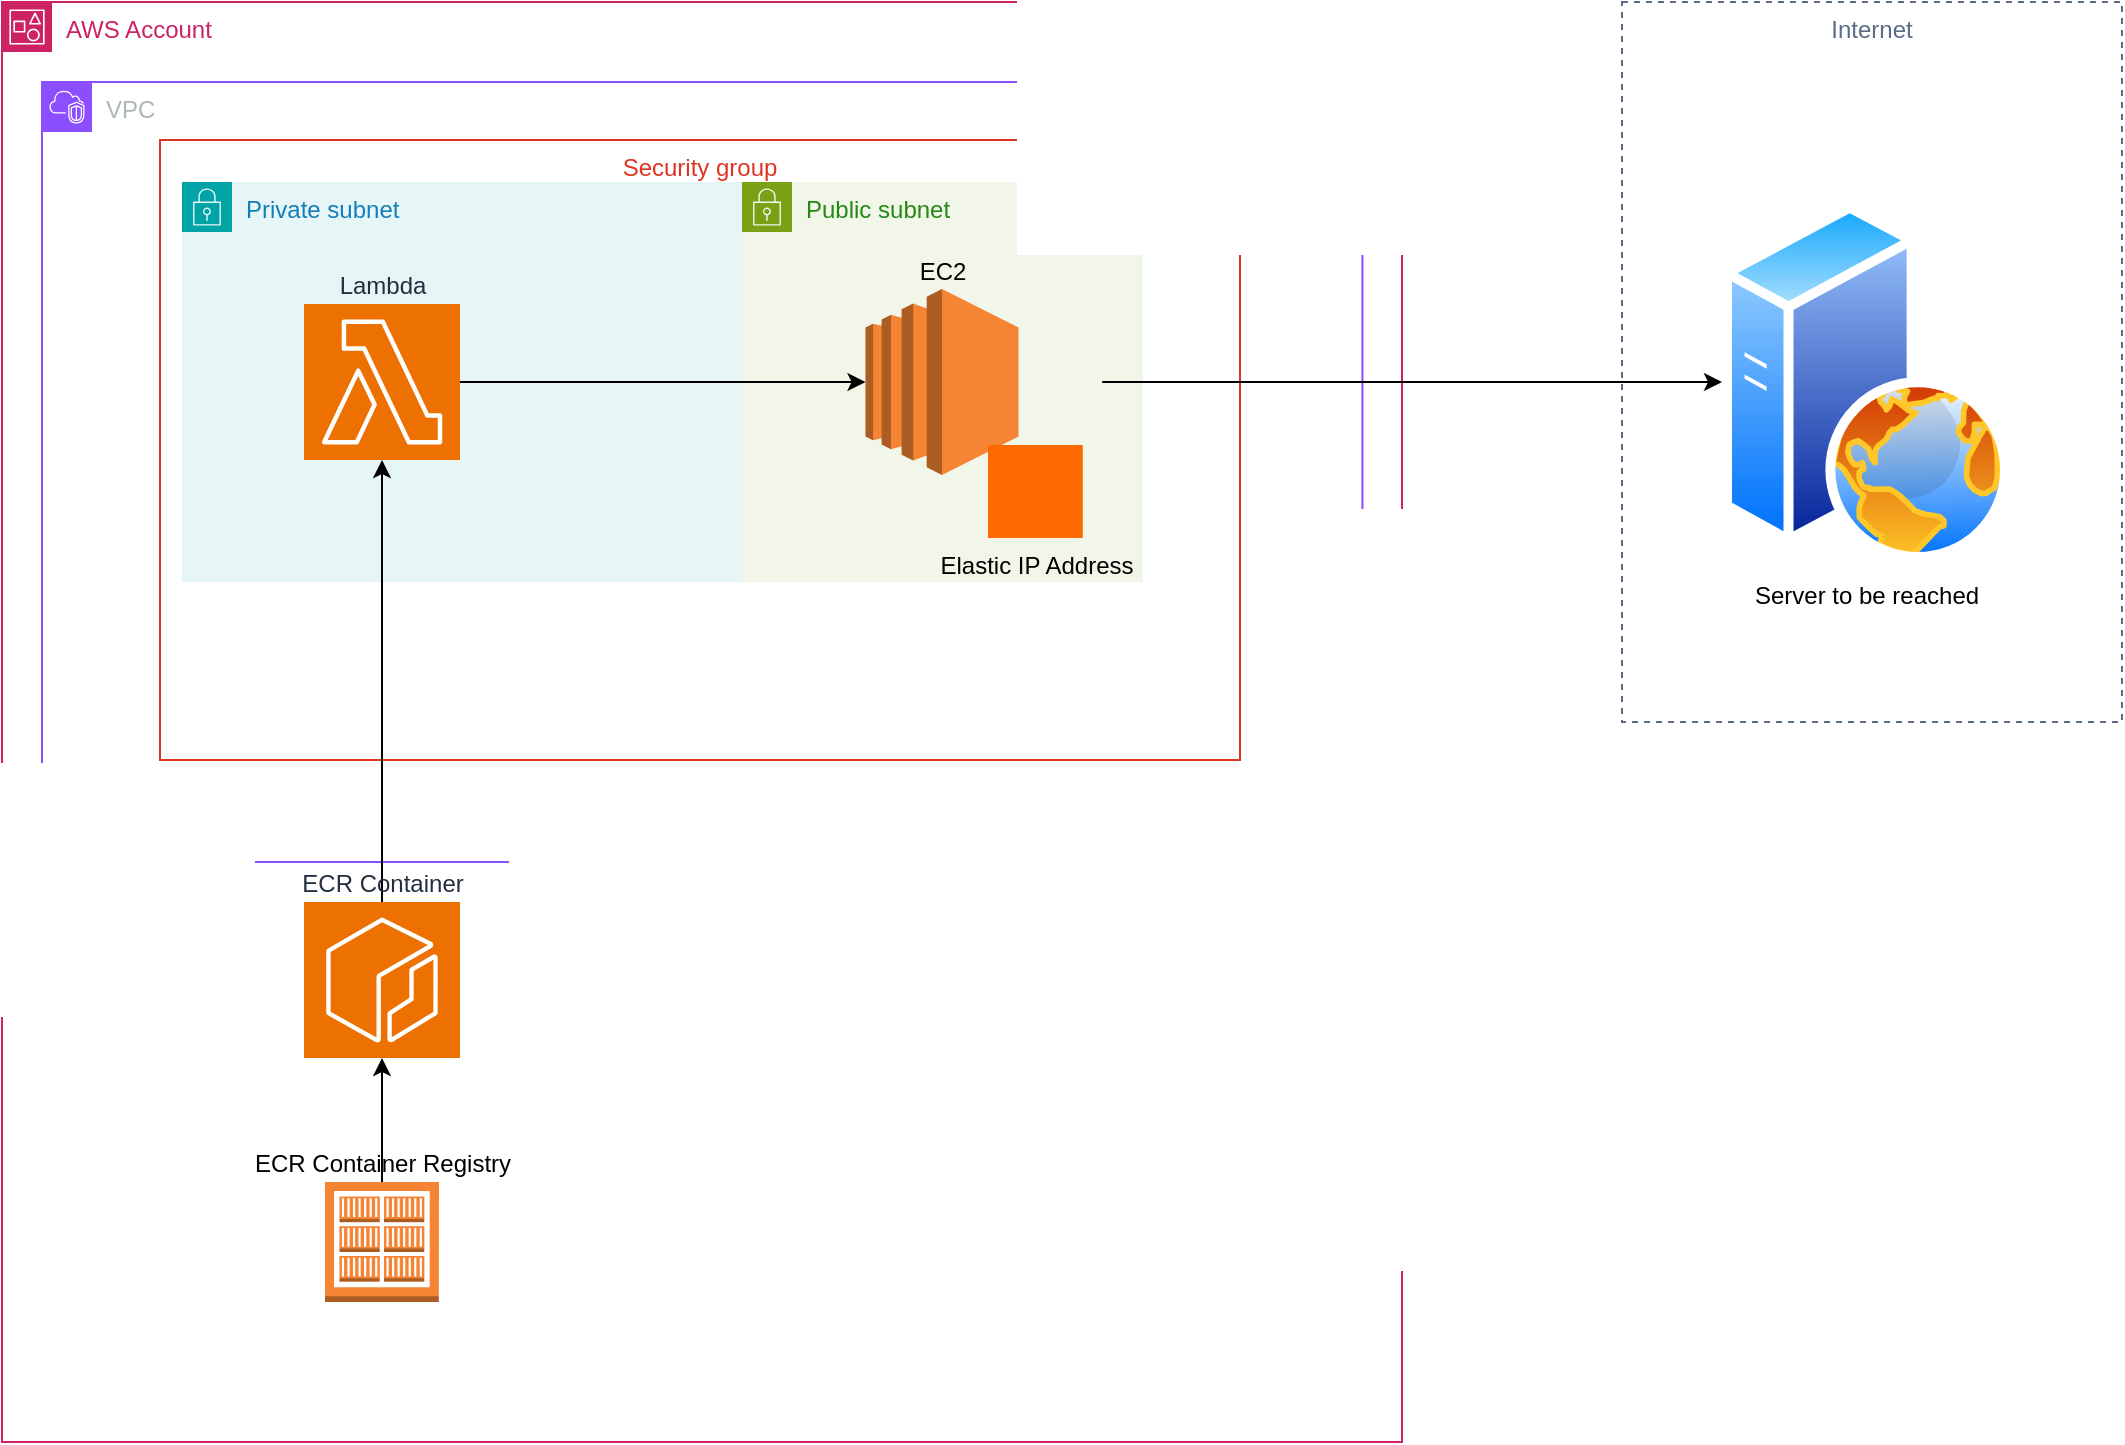 <mxfile version="26.2.4">
  <diagram name="Página-1" id="oTaiG2rIHqSgLkZ1_f3R">
    <mxGraphModel dx="1680" dy="884" grid="1" gridSize="10" guides="1" tooltips="1" connect="1" arrows="1" fold="1" page="1" pageScale="1" pageWidth="827" pageHeight="1169" math="0" shadow="0">
      <root>
        <mxCell id="0" />
        <mxCell id="1" parent="0" />
        <mxCell id="B5jQtMlMlFDZpYIzIw2--7" value="AWS Account" style="points=[[0,0],[0.25,0],[0.5,0],[0.75,0],[1,0],[1,0.25],[1,0.5],[1,0.75],[1,1],[0.75,1],[0.5,1],[0.25,1],[0,1],[0,0.75],[0,0.5],[0,0.25]];outlineConnect=0;gradientColor=none;html=1;whiteSpace=wrap;fontSize=12;fontStyle=0;container=1;pointerEvents=0;collapsible=0;recursiveResize=0;shape=mxgraph.aws4.group;grIcon=mxgraph.aws4.group_account;strokeColor=#CD2264;fillColor=none;verticalAlign=top;align=left;spacingLeft=30;fontColor=#CD2264;dashed=0;" parent="1" vertex="1">
          <mxGeometry x="30" y="30" width="700" height="720" as="geometry" />
        </mxCell>
        <mxCell id="B5jQtMlMlFDZpYIzIw2--10" value="VPC" style="points=[[0,0],[0.25,0],[0.5,0],[0.75,0],[1,0],[1,0.25],[1,0.5],[1,0.75],[1,1],[0.75,1],[0.5,1],[0.25,1],[0,1],[0,0.75],[0,0.5],[0,0.25]];outlineConnect=0;gradientColor=none;html=1;whiteSpace=wrap;fontSize=12;fontStyle=0;container=1;pointerEvents=0;collapsible=0;recursiveResize=0;shape=mxgraph.aws4.group;grIcon=mxgraph.aws4.group_vpc2;strokeColor=#8C4FFF;fillColor=none;verticalAlign=top;align=left;spacingLeft=30;fontColor=#AAB7B8;dashed=0;" parent="B5jQtMlMlFDZpYIzIw2--7" vertex="1">
          <mxGeometry x="20" y="40" width="660.21" height="390" as="geometry" />
        </mxCell>
        <mxCell id="B5jQtMlMlFDZpYIzIw2--18" value="Private subnet" style="points=[[0,0],[0.25,0],[0.5,0],[0.75,0],[1,0],[1,0.25],[1,0.5],[1,0.75],[1,1],[0.75,1],[0.5,1],[0.25,1],[0,1],[0,0.75],[0,0.5],[0,0.25]];outlineConnect=0;gradientColor=none;html=1;whiteSpace=wrap;fontSize=12;fontStyle=0;container=1;pointerEvents=0;collapsible=0;recursiveResize=0;shape=mxgraph.aws4.group;grIcon=mxgraph.aws4.group_security_group;grStroke=0;strokeColor=#00A4A6;fillColor=#E6F6F7;verticalAlign=top;align=left;spacingLeft=30;fontColor=#147EBA;dashed=0;" parent="B5jQtMlMlFDZpYIzIw2--10" vertex="1">
          <mxGeometry x="70" y="50" width="480.21" height="200" as="geometry" />
        </mxCell>
        <mxCell id="B5jQtMlMlFDZpYIzIw2--12" value="Lambda" style="sketch=0;points=[[0,0,0],[0.25,0,0],[0.5,0,0],[0.75,0,0],[1,0,0],[0,1,0],[0.25,1,0],[0.5,1,0],[0.75,1,0],[1,1,0],[0,0.25,0],[0,0.5,0],[0,0.75,0],[1,0.25,0],[1,0.5,0],[1,0.75,0]];outlineConnect=0;fontColor=#232F3E;fillColor=#ED7100;strokeColor=#ffffff;dashed=0;verticalLabelPosition=top;verticalAlign=bottom;align=center;html=1;fontSize=12;fontStyle=0;aspect=fixed;shape=mxgraph.aws4.resourceIcon;resIcon=mxgraph.aws4.lambda;labelPosition=center;" parent="B5jQtMlMlFDZpYIzIw2--18" vertex="1">
          <mxGeometry x="61" y="61" width="78" height="78" as="geometry" />
        </mxCell>
        <mxCell id="B5jQtMlMlFDZpYIzIw2--31" value="Security group" style="fillColor=none;strokeColor=#DD3522;verticalAlign=top;fontStyle=0;fontColor=#DD3522;whiteSpace=wrap;html=1;" parent="B5jQtMlMlFDZpYIzIw2--18" vertex="1">
          <mxGeometry x="-11" y="-21" width="540" height="310" as="geometry" />
        </mxCell>
        <mxCell id="B5jQtMlMlFDZpYIzIw2--9" value="Public subnet" style="points=[[0,0],[0.25,0],[0.5,0],[0.75,0],[1,0],[1,0.25],[1,0.5],[1,0.75],[1,1],[0.75,1],[0.5,1],[0.25,1],[0,1],[0,0.75],[0,0.5],[0,0.25]];outlineConnect=0;gradientColor=none;html=1;whiteSpace=wrap;fontSize=12;fontStyle=0;container=1;pointerEvents=0;collapsible=0;recursiveResize=0;shape=mxgraph.aws4.group;grIcon=mxgraph.aws4.group_security_group;grStroke=0;strokeColor=#7AA116;fillColor=#F2F6E8;verticalAlign=top;align=left;spacingLeft=30;fontColor=#248814;dashed=0;" parent="B5jQtMlMlFDZpYIzIw2--10" vertex="1">
          <mxGeometry x="350" y="50" width="199.24" height="200" as="geometry" />
        </mxCell>
        <mxCell id="B5jQtMlMlFDZpYIzIw2--19" value="EC2" style="outlineConnect=0;dashed=0;verticalLabelPosition=top;verticalAlign=bottom;align=center;html=1;shape=mxgraph.aws3.ec2;fillColor=#F58534;gradientColor=none;labelPosition=center;" parent="B5jQtMlMlFDZpYIzIw2--9" vertex="1">
          <mxGeometry x="61.75" y="53.5" width="76.5" height="93" as="geometry" />
        </mxCell>
        <mxCell id="B5jQtMlMlFDZpYIzIw2--41" value="" style="shape=image;verticalLabelPosition=bottom;labelBackgroundColor=default;verticalAlign=top;aspect=fixed;imageAspect=0;image=https://profissionaislinux.com.br/wp-content/uploads/2022/08/squid-logo-png.png;" parent="B5jQtMlMlFDZpYIzIw2--9" vertex="1">
          <mxGeometry x="19.89" y="66.14" width="160.21" height="67.73" as="geometry" />
        </mxCell>
        <mxCell id="B5jQtMlMlFDZpYIzIw2--24" style="edgeStyle=orthogonalEdgeStyle;rounded=0;orthogonalLoop=1;jettySize=auto;html=1;" parent="B5jQtMlMlFDZpYIzIw2--10" source="B5jQtMlMlFDZpYIzIw2--12" target="B5jQtMlMlFDZpYIzIw2--19" edge="1">
          <mxGeometry relative="1" as="geometry" />
        </mxCell>
        <mxCell id="B5jQtMlMlFDZpYIzIw2--33" value="Elastic IP Address" style="points=[];aspect=fixed;html=1;align=center;shadow=0;dashed=0;fillColor=#FF6A00;strokeColor=none;shape=mxgraph.alibaba_cloud.eip_elastic_ip_address;verticalAlign=top;labelPosition=center;verticalLabelPosition=bottom;" parent="B5jQtMlMlFDZpYIzIw2--10" vertex="1">
          <mxGeometry x="473" y="181.5" width="47.4" height="46.5" as="geometry" />
        </mxCell>
        <mxCell id="B5jQtMlMlFDZpYIzIw2--17" style="edgeStyle=orthogonalEdgeStyle;rounded=0;orthogonalLoop=1;jettySize=auto;html=1;" parent="B5jQtMlMlFDZpYIzIw2--7" source="B5jQtMlMlFDZpYIzIw2--15" target="B5jQtMlMlFDZpYIzIw2--13" edge="1">
          <mxGeometry relative="1" as="geometry" />
        </mxCell>
        <mxCell id="B5jQtMlMlFDZpYIzIw2--15" value="ECR Container Registry" style="outlineConnect=0;dashed=0;verticalLabelPosition=top;verticalAlign=bottom;align=center;html=1;shape=mxgraph.aws3.ecr_registry;fillColor=#F58534;gradientColor=none;labelPosition=center;" parent="B5jQtMlMlFDZpYIzIw2--7" vertex="1">
          <mxGeometry x="161.5" y="590" width="57" height="60" as="geometry" />
        </mxCell>
        <mxCell id="B5jQtMlMlFDZpYIzIw2--23" style="edgeStyle=orthogonalEdgeStyle;rounded=0;orthogonalLoop=1;jettySize=auto;html=1;" parent="B5jQtMlMlFDZpYIzIw2--7" source="B5jQtMlMlFDZpYIzIw2--13" target="B5jQtMlMlFDZpYIzIw2--12" edge="1">
          <mxGeometry relative="1" as="geometry" />
        </mxCell>
        <mxCell id="B5jQtMlMlFDZpYIzIw2--13" value="ECR Container" style="sketch=0;points=[[0,0,0],[0.25,0,0],[0.5,0,0],[0.75,0,0],[1,0,0],[0,1,0],[0.25,1,0],[0.5,1,0],[0.75,1,0],[1,1,0],[0,0.25,0],[0,0.5,0],[0,0.75,0],[1,0.25,0],[1,0.5,0],[1,0.75,0]];outlineConnect=0;fontColor=#232F3E;fillColor=#ED7100;strokeColor=#ffffff;dashed=0;verticalLabelPosition=top;verticalAlign=bottom;align=center;html=1;fontSize=12;fontStyle=0;aspect=fixed;shape=mxgraph.aws4.resourceIcon;resIcon=mxgraph.aws4.ecr;labelPosition=center;" parent="B5jQtMlMlFDZpYIzIw2--7" vertex="1">
          <mxGeometry x="151" y="450" width="78" height="78" as="geometry" />
        </mxCell>
        <mxCell id="B5jQtMlMlFDZpYIzIw2--30" value="Internet" style="fillColor=none;strokeColor=#5A6C86;dashed=1;verticalAlign=top;fontStyle=0;fontColor=#5A6C86;whiteSpace=wrap;html=1;" parent="1" vertex="1">
          <mxGeometry x="840" y="30" width="250" height="360" as="geometry" />
        </mxCell>
        <mxCell id="B5jQtMlMlFDZpYIzIw2--37" value="Server to be reached" style="image;aspect=fixed;perimeter=ellipsePerimeter;html=1;align=center;shadow=0;dashed=0;spacingTop=3;image=img/lib/active_directory/web_server.svg;" parent="1" vertex="1">
          <mxGeometry x="890" y="130" width="144" height="180" as="geometry" />
        </mxCell>
        <mxCell id="B5jQtMlMlFDZpYIzIw2--42" style="edgeStyle=orthogonalEdgeStyle;rounded=0;orthogonalLoop=1;jettySize=auto;html=1;" parent="1" source="B5jQtMlMlFDZpYIzIw2--41" target="B5jQtMlMlFDZpYIzIw2--37" edge="1">
          <mxGeometry relative="1" as="geometry" />
        </mxCell>
      </root>
    </mxGraphModel>
  </diagram>
</mxfile>
